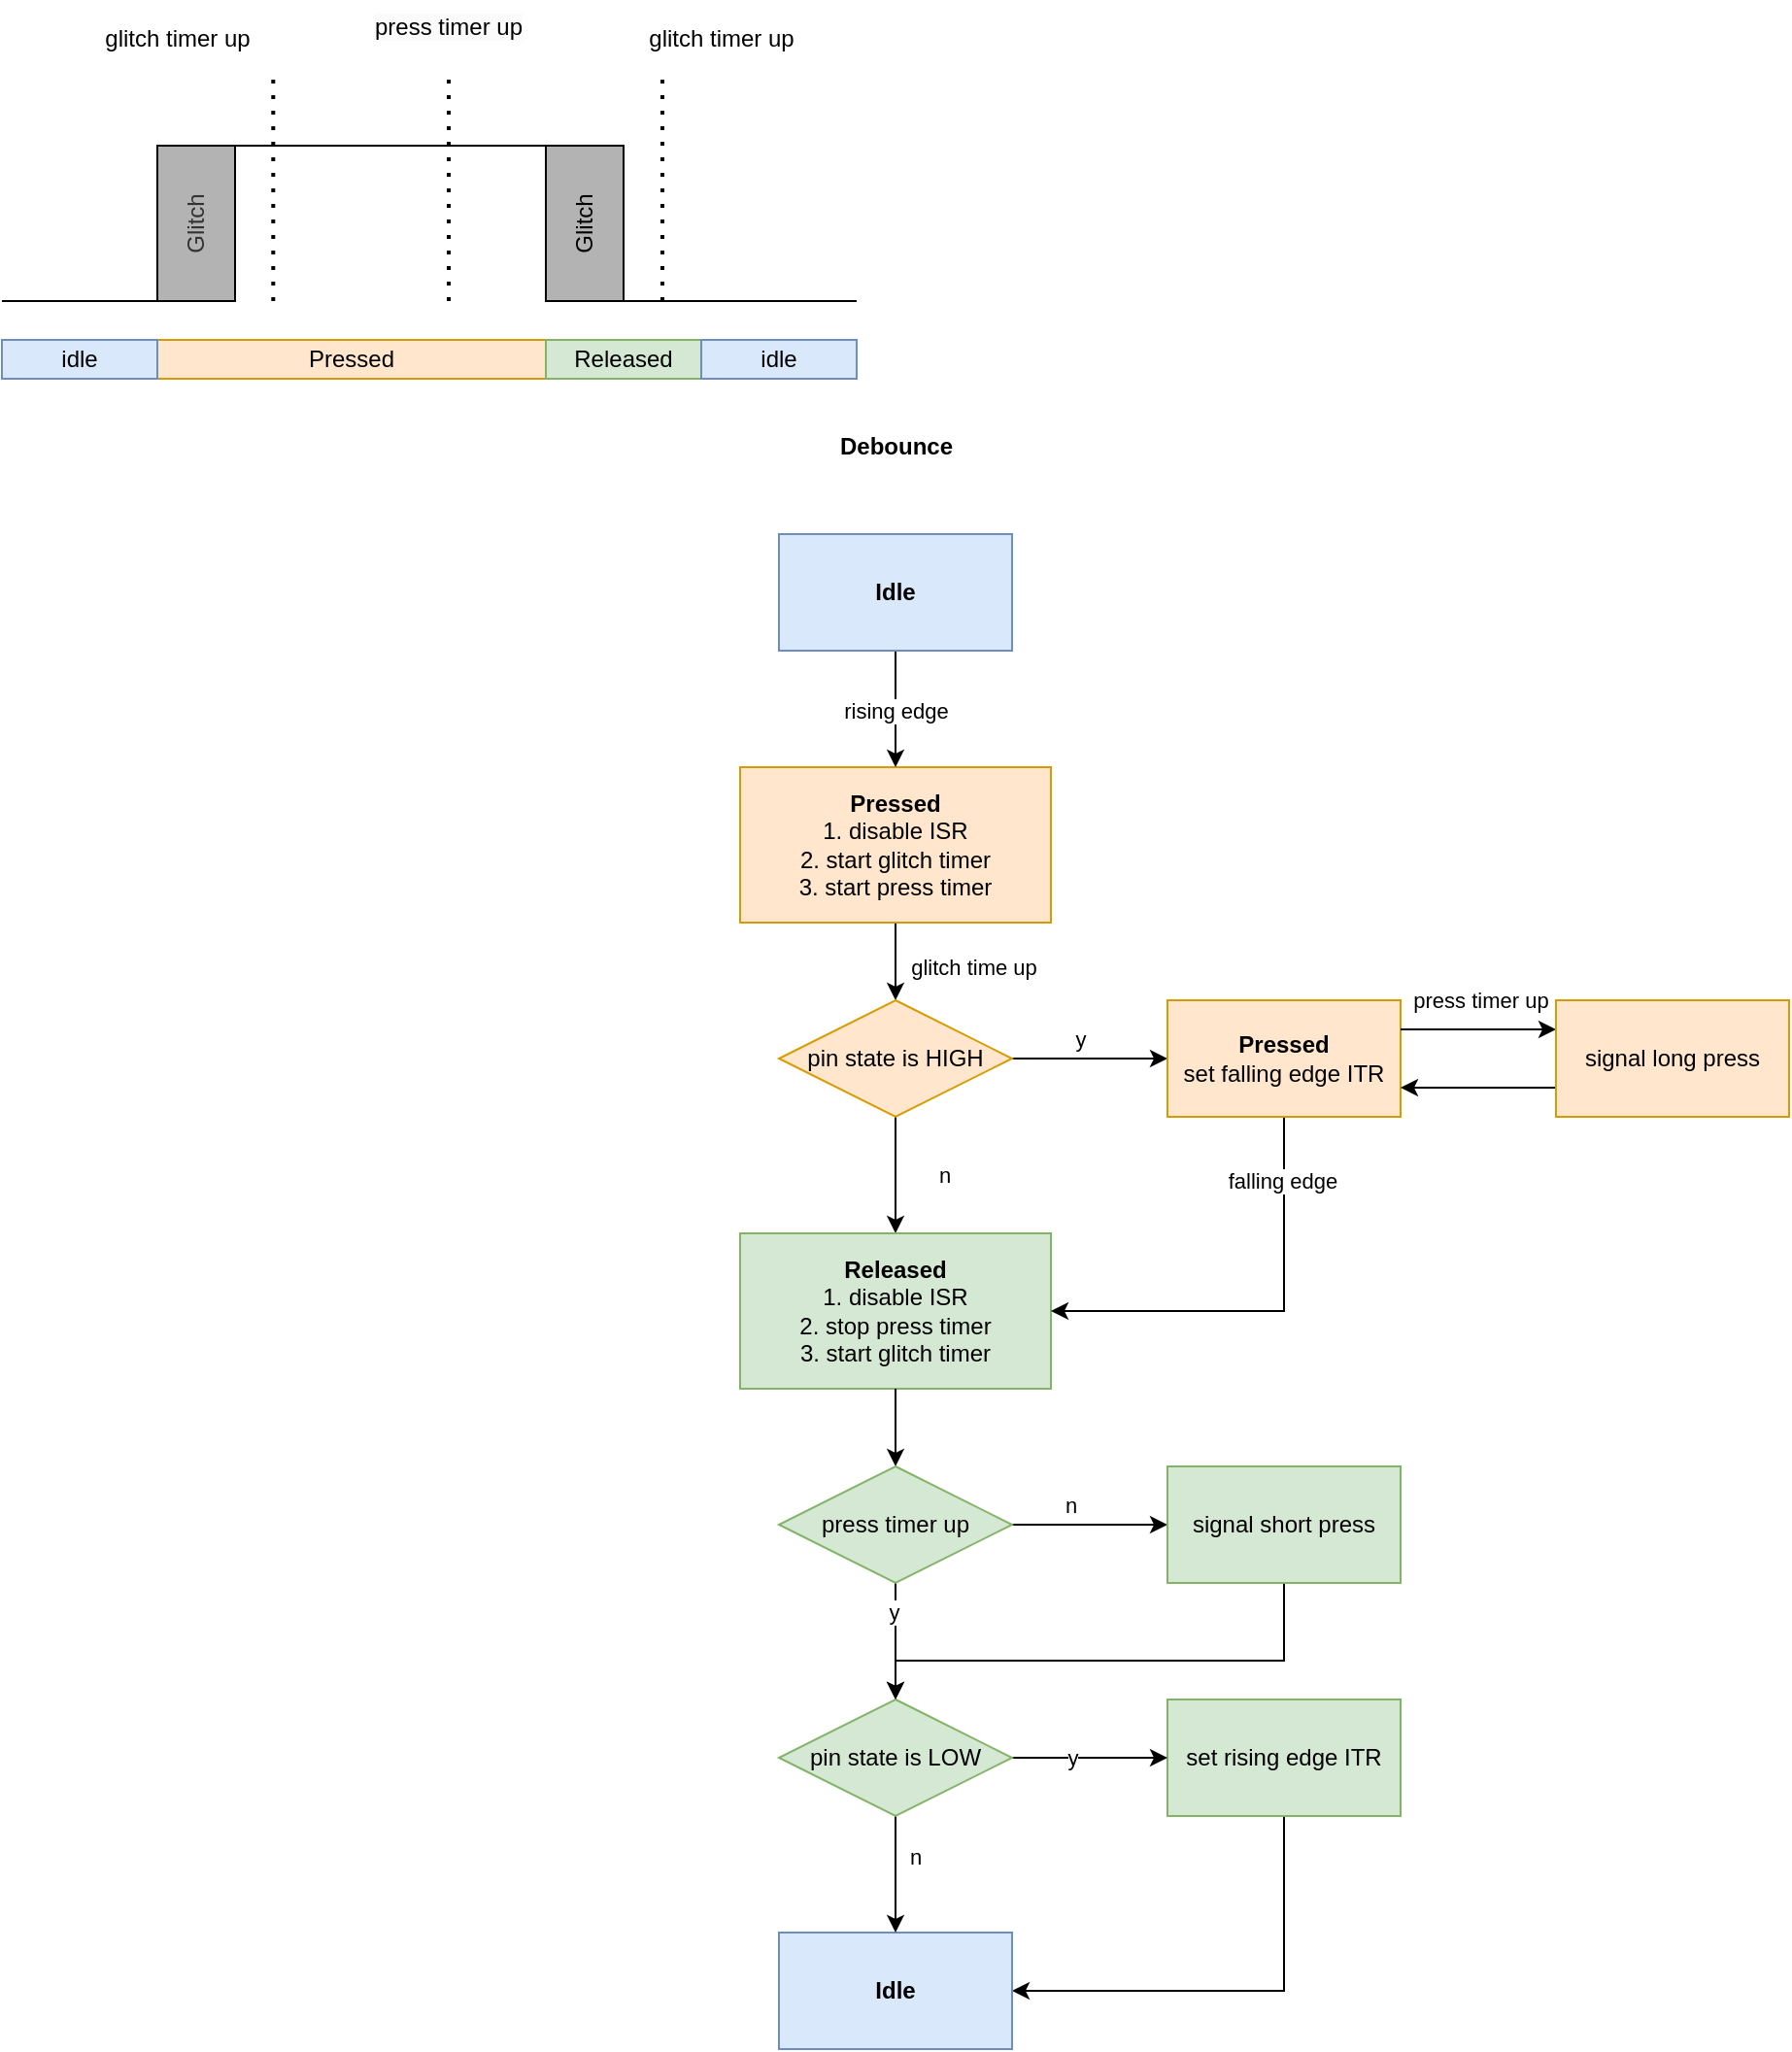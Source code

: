 <mxfile version="23.0.2" type="device">
  <diagram name="Page-1" id="S911AWhqQnQxeLxjynfL">
    <mxGraphModel dx="1195" dy="1797" grid="1" gridSize="10" guides="1" tooltips="1" connect="1" arrows="1" fold="1" page="1" pageScale="1" pageWidth="850" pageHeight="1100" math="0" shadow="0">
      <root>
        <mxCell id="0" />
        <mxCell id="1" parent="0" />
        <mxCell id="Qu_YVOTzmy-XQbYyuyUb-1" value="Glitch" style="rounded=0;whiteSpace=wrap;html=1;fillColor=#B3B3B3;fontColor=#333333;strokeColor=#000000;horizontal=0;" parent="1" vertex="1">
          <mxGeometry x="200" y="40" width="40" height="80" as="geometry" />
        </mxCell>
        <mxCell id="Qu_YVOTzmy-XQbYyuyUb-4" value="" style="endArrow=none;html=1;rounded=0;entryX=0;entryY=0;entryDx=0;entryDy=0;exitX=1;exitY=0;exitDx=0;exitDy=0;" parent="1" source="Qu_YVOTzmy-XQbYyuyUb-1" target="Qu_YVOTzmy-XQbYyuyUb-9" edge="1">
          <mxGeometry width="50" height="50" relative="1" as="geometry">
            <mxPoint x="250" y="40" as="sourcePoint" />
            <mxPoint x="360" y="40" as="targetPoint" />
          </mxGeometry>
        </mxCell>
        <mxCell id="Qu_YVOTzmy-XQbYyuyUb-5" value="" style="endArrow=none;html=1;rounded=0;exitX=1;exitY=1;exitDx=0;exitDy=0;" parent="1" source="Qu_YVOTzmy-XQbYyuyUb-9" edge="1">
          <mxGeometry width="50" height="50" relative="1" as="geometry">
            <mxPoint x="440" y="120" as="sourcePoint" />
            <mxPoint x="560" y="120" as="targetPoint" />
          </mxGeometry>
        </mxCell>
        <mxCell id="Qu_YVOTzmy-XQbYyuyUb-6" value="" style="endArrow=none;html=1;rounded=0;entryX=0;entryY=1;entryDx=0;entryDy=0;" parent="1" target="Qu_YVOTzmy-XQbYyuyUb-1" edge="1">
          <mxGeometry width="50" height="50" relative="1" as="geometry">
            <mxPoint x="120" y="120" as="sourcePoint" />
            <mxPoint x="200" y="120" as="targetPoint" />
          </mxGeometry>
        </mxCell>
        <mxCell id="Qu_YVOTzmy-XQbYyuyUb-9" value="Glitch" style="rounded=0;whiteSpace=wrap;html=1;fillColor=#B3B3B3;horizontal=0;" parent="1" vertex="1">
          <mxGeometry x="400" y="40" width="40" height="80" as="geometry" />
        </mxCell>
        <mxCell id="Qu_YVOTzmy-XQbYyuyUb-13" value="" style="edgeStyle=orthogonalEdgeStyle;rounded=0;orthogonalLoop=1;jettySize=auto;html=1;" parent="1" source="Qu_YVOTzmy-XQbYyuyUb-11" target="Qu_YVOTzmy-XQbYyuyUb-33" edge="1">
          <mxGeometry relative="1" as="geometry">
            <mxPoint x="580" y="480" as="targetPoint" />
          </mxGeometry>
        </mxCell>
        <mxCell id="Qu_YVOTzmy-XQbYyuyUb-21" value="glitch time up" style="edgeLabel;html=1;align=center;verticalAlign=middle;resizable=0;points=[];" parent="Qu_YVOTzmy-XQbYyuyUb-13" vertex="1" connectable="0">
          <mxGeometry x="-0.305" y="2" relative="1" as="geometry">
            <mxPoint x="38" y="9" as="offset" />
          </mxGeometry>
        </mxCell>
        <mxCell id="Qu_YVOTzmy-XQbYyuyUb-11" value="&lt;div style=&quot;&quot;&gt;&lt;b style=&quot;border-color: var(--border-color);&quot;&gt;Pressed&lt;/b&gt;&lt;br&gt;&lt;/div&gt;1. disable ISR&lt;br&gt;2. start glitch timer&lt;br&gt;&lt;div style=&quot;&quot;&gt;&lt;span style=&quot;background-color: initial;&quot;&gt;3. start press timer&lt;/span&gt;&lt;/div&gt;" style="whiteSpace=wrap;html=1;fillColor=#ffe6cc;strokeColor=#d79b00;align=center;" parent="1" vertex="1">
          <mxGeometry x="500" y="360" width="160" height="80" as="geometry" />
        </mxCell>
        <mxCell id="Qu_YVOTzmy-XQbYyuyUb-17" value="" style="edgeStyle=orthogonalEdgeStyle;rounded=0;orthogonalLoop=1;jettySize=auto;html=1;" parent="1" source="Qu_YVOTzmy-XQbYyuyUb-33" target="Qu_YVOTzmy-XQbYyuyUb-16" edge="1">
          <mxGeometry relative="1" as="geometry">
            <mxPoint x="580" y="540" as="sourcePoint" />
          </mxGeometry>
        </mxCell>
        <mxCell id="Qu_YVOTzmy-XQbYyuyUb-18" value="n" style="edgeLabel;html=1;align=center;verticalAlign=middle;resizable=0;points=[];" parent="Qu_YVOTzmy-XQbYyuyUb-17" vertex="1" connectable="0">
          <mxGeometry x="-0.305" y="1" relative="1" as="geometry">
            <mxPoint x="24" y="9" as="offset" />
          </mxGeometry>
        </mxCell>
        <mxCell id="Qu_YVOTzmy-XQbYyuyUb-29" value="" style="edgeStyle=orthogonalEdgeStyle;rounded=0;orthogonalLoop=1;jettySize=auto;html=1;" parent="1" source="Qu_YVOTzmy-XQbYyuyUb-33" target="Qu_YVOTzmy-XQbYyuyUb-28" edge="1">
          <mxGeometry relative="1" as="geometry">
            <mxPoint x="640" y="510" as="sourcePoint" />
          </mxGeometry>
        </mxCell>
        <mxCell id="Qu_YVOTzmy-XQbYyuyUb-30" value="y" style="edgeLabel;html=1;align=center;verticalAlign=middle;resizable=0;points=[];" parent="Qu_YVOTzmy-XQbYyuyUb-29" vertex="1" connectable="0">
          <mxGeometry x="-0.304" y="1" relative="1" as="geometry">
            <mxPoint x="7" y="-9" as="offset" />
          </mxGeometry>
        </mxCell>
        <mxCell id="Qu_YVOTzmy-XQbYyuyUb-14" value="" style="endArrow=none;dashed=1;html=1;dashPattern=1 3;strokeWidth=2;rounded=0;" parent="1" edge="1">
          <mxGeometry width="50" height="50" relative="1" as="geometry">
            <mxPoint x="259.66" y="120" as="sourcePoint" />
            <mxPoint x="259.66" as="targetPoint" />
          </mxGeometry>
        </mxCell>
        <mxCell id="Qu_YVOTzmy-XQbYyuyUb-15" value="glitch timer up" style="text;html=1;align=center;verticalAlign=middle;resizable=0;points=[];autosize=1;strokeColor=none;fillColor=none;" parent="1" vertex="1">
          <mxGeometry x="160" y="-30" width="100" height="30" as="geometry" />
        </mxCell>
        <mxCell id="Qu_YVOTzmy-XQbYyuyUb-36" value="" style="edgeStyle=orthogonalEdgeStyle;rounded=0;orthogonalLoop=1;jettySize=auto;html=1;" parent="1" source="U8cSozepBEnA9NPqnX6W-5" target="Qu_YVOTzmy-XQbYyuyUb-35" edge="1">
          <mxGeometry relative="1" as="geometry" />
        </mxCell>
        <mxCell id="U8cSozepBEnA9NPqnX6W-7" value="y" style="edgeLabel;html=1;align=center;verticalAlign=middle;resizable=0;points=[];" vertex="1" connectable="0" parent="Qu_YVOTzmy-XQbYyuyUb-36">
          <mxGeometry x="-0.495" y="-1" relative="1" as="geometry">
            <mxPoint as="offset" />
          </mxGeometry>
        </mxCell>
        <mxCell id="Qu_YVOTzmy-XQbYyuyUb-16" value="&lt;b&gt;Released&lt;/b&gt;&lt;br&gt;&lt;div style=&quot;&quot;&gt;&lt;span style=&quot;background-color: initial;&quot;&gt;1. disable ISR&lt;/span&gt;&lt;/div&gt;&lt;div style=&quot;&quot;&gt;&lt;span style=&quot;background-color: initial;&quot;&gt;2. stop press timer&lt;/span&gt;&lt;/div&gt;&lt;div style=&quot;&quot;&gt;&lt;span style=&quot;background-color: initial;&quot;&gt;3. start glitch timer&lt;/span&gt;&lt;/div&gt;" style="whiteSpace=wrap;html=1;fillColor=#d5e8d4;strokeColor=#82b366;align=center;" parent="1" vertex="1">
          <mxGeometry x="500" y="600" width="160" height="80" as="geometry" />
        </mxCell>
        <mxCell id="Qu_YVOTzmy-XQbYyuyUb-39" style="edgeStyle=orthogonalEdgeStyle;rounded=0;orthogonalLoop=1;jettySize=auto;html=1;entryX=1;entryY=0.5;entryDx=0;entryDy=0;" parent="1" source="Qu_YVOTzmy-XQbYyuyUb-19" target="Qu_YVOTzmy-XQbYyuyUb-23" edge="1">
          <mxGeometry relative="1" as="geometry">
            <Array as="points">
              <mxPoint x="780" y="990" />
            </Array>
          </mxGeometry>
        </mxCell>
        <mxCell id="Qu_YVOTzmy-XQbYyuyUb-19" value="set rising edge ITR" style="whiteSpace=wrap;html=1;fillColor=#d5e8d4;strokeColor=#82b366;" parent="1" vertex="1">
          <mxGeometry x="720" y="840" width="120" height="60" as="geometry" />
        </mxCell>
        <mxCell id="Qu_YVOTzmy-XQbYyuyUb-23" value="&lt;b&gt;Idle&lt;/b&gt;" style="whiteSpace=wrap;html=1;fillColor=#dae8fc;strokeColor=#6c8ebf;" parent="1" vertex="1">
          <mxGeometry x="520" y="960" width="120" height="60" as="geometry" />
        </mxCell>
        <mxCell id="Qu_YVOTzmy-XQbYyuyUb-26" value="" style="edgeStyle=orthogonalEdgeStyle;rounded=0;orthogonalLoop=1;jettySize=auto;html=1;" parent="1" source="Qu_YVOTzmy-XQbYyuyUb-25" target="Qu_YVOTzmy-XQbYyuyUb-11" edge="1">
          <mxGeometry relative="1" as="geometry" />
        </mxCell>
        <mxCell id="Qu_YVOTzmy-XQbYyuyUb-27" value="rising edge" style="edgeLabel;html=1;align=center;verticalAlign=middle;resizable=0;points=[];" parent="Qu_YVOTzmy-XQbYyuyUb-26" vertex="1" connectable="0">
          <mxGeometry x="-0.489" y="-2" relative="1" as="geometry">
            <mxPoint x="2" y="15" as="offset" />
          </mxGeometry>
        </mxCell>
        <mxCell id="Qu_YVOTzmy-XQbYyuyUb-25" value="&lt;b&gt;Idle&lt;/b&gt;" style="whiteSpace=wrap;html=1;fillColor=#dae8fc;strokeColor=#6c8ebf;" parent="1" vertex="1">
          <mxGeometry x="520" y="240" width="120" height="60" as="geometry" />
        </mxCell>
        <mxCell id="Qu_YVOTzmy-XQbYyuyUb-31" style="edgeStyle=orthogonalEdgeStyle;rounded=0;orthogonalLoop=1;jettySize=auto;html=1;entryX=1;entryY=0.5;entryDx=0;entryDy=0;" parent="1" source="Qu_YVOTzmy-XQbYyuyUb-28" target="Qu_YVOTzmy-XQbYyuyUb-16" edge="1">
          <mxGeometry relative="1" as="geometry">
            <Array as="points">
              <mxPoint x="780" y="640" />
            </Array>
          </mxGeometry>
        </mxCell>
        <mxCell id="Qu_YVOTzmy-XQbYyuyUb-34" value="falling edge" style="edgeLabel;html=1;align=center;verticalAlign=middle;resizable=0;points=[];" parent="Qu_YVOTzmy-XQbYyuyUb-31" vertex="1" connectable="0">
          <mxGeometry x="-0.704" y="-1" relative="1" as="geometry">
            <mxPoint as="offset" />
          </mxGeometry>
        </mxCell>
        <mxCell id="Qu_YVOTzmy-XQbYyuyUb-28" value="&lt;b&gt;Pressed&lt;/b&gt;&lt;br&gt;set falling edge ITR" style="whiteSpace=wrap;html=1;fillColor=#ffe6cc;strokeColor=#d79b00;" parent="1" vertex="1">
          <mxGeometry x="720" y="480" width="120" height="60" as="geometry" />
        </mxCell>
        <mxCell id="Qu_YVOTzmy-XQbYyuyUb-33" value="pin state is HIGH" style="rhombus;whiteSpace=wrap;html=1;fillColor=#ffe6cc;strokeColor=#d79b00;" parent="1" vertex="1">
          <mxGeometry x="520" y="480" width="120" height="60" as="geometry" />
        </mxCell>
        <mxCell id="Qu_YVOTzmy-XQbYyuyUb-37" style="edgeStyle=orthogonalEdgeStyle;rounded=0;orthogonalLoop=1;jettySize=auto;html=1;" parent="1" source="Qu_YVOTzmy-XQbYyuyUb-35" target="Qu_YVOTzmy-XQbYyuyUb-19" edge="1">
          <mxGeometry relative="1" as="geometry" />
        </mxCell>
        <mxCell id="Qu_YVOTzmy-XQbYyuyUb-38" value="y" style="edgeLabel;html=1;align=center;verticalAlign=middle;resizable=0;points=[];" parent="Qu_YVOTzmy-XQbYyuyUb-37" vertex="1" connectable="0">
          <mxGeometry x="-0.232" relative="1" as="geometry">
            <mxPoint as="offset" />
          </mxGeometry>
        </mxCell>
        <mxCell id="Qu_YVOTzmy-XQbYyuyUb-40" value="" style="edgeStyle=orthogonalEdgeStyle;rounded=0;orthogonalLoop=1;jettySize=auto;html=1;" parent="1" source="Qu_YVOTzmy-XQbYyuyUb-35" target="Qu_YVOTzmy-XQbYyuyUb-23" edge="1">
          <mxGeometry relative="1" as="geometry" />
        </mxCell>
        <mxCell id="Qu_YVOTzmy-XQbYyuyUb-41" value="n" style="edgeLabel;html=1;align=center;verticalAlign=middle;resizable=0;points=[];" parent="Qu_YVOTzmy-XQbYyuyUb-40" vertex="1" connectable="0">
          <mxGeometry x="-0.324" relative="1" as="geometry">
            <mxPoint x="10" as="offset" />
          </mxGeometry>
        </mxCell>
        <mxCell id="Qu_YVOTzmy-XQbYyuyUb-35" value="pin state is LOW" style="rhombus;whiteSpace=wrap;html=1;fillColor=#d5e8d4;strokeColor=#82b366;" parent="1" vertex="1">
          <mxGeometry x="520" y="840" width="120" height="60" as="geometry" />
        </mxCell>
        <mxCell id="Qu_YVOTzmy-XQbYyuyUb-42" value="" style="endArrow=none;dashed=1;html=1;dashPattern=1 3;strokeWidth=2;rounded=0;" parent="1" edge="1">
          <mxGeometry width="50" height="50" relative="1" as="geometry">
            <mxPoint x="460" y="120" as="sourcePoint" />
            <mxPoint x="460" as="targetPoint" />
          </mxGeometry>
        </mxCell>
        <mxCell id="Qu_YVOTzmy-XQbYyuyUb-43" value="glitch timer up" style="text;html=1;align=center;verticalAlign=middle;resizable=0;points=[];autosize=1;strokeColor=none;fillColor=none;" parent="1" vertex="1">
          <mxGeometry x="440" y="-30" width="100" height="30" as="geometry" />
        </mxCell>
        <mxCell id="Qu_YVOTzmy-XQbYyuyUb-48" value="Pressed" style="rounded=0;whiteSpace=wrap;html=1;fillColor=#ffe6cc;strokeColor=#d79b00;" parent="1" vertex="1">
          <mxGeometry x="200" y="140" width="200" height="20" as="geometry" />
        </mxCell>
        <mxCell id="Qu_YVOTzmy-XQbYyuyUb-49" value="Released" style="rounded=0;whiteSpace=wrap;html=1;fillColor=#d5e8d4;strokeColor=#82b366;" parent="1" vertex="1">
          <mxGeometry x="400" y="140" width="80" height="20" as="geometry" />
        </mxCell>
        <mxCell id="Qu_YVOTzmy-XQbYyuyUb-50" value="idle" style="rounded=0;whiteSpace=wrap;html=1;fillColor=#dae8fc;strokeColor=#6c8ebf;" parent="1" vertex="1">
          <mxGeometry x="480" y="140" width="80" height="20" as="geometry" />
        </mxCell>
        <mxCell id="Qu_YVOTzmy-XQbYyuyUb-51" value="idle" style="rounded=0;whiteSpace=wrap;html=1;fillColor=#dae8fc;strokeColor=#6c8ebf;" parent="1" vertex="1">
          <mxGeometry x="120" y="140" width="80" height="20" as="geometry" />
        </mxCell>
        <mxCell id="Qu_YVOTzmy-XQbYyuyUb-52" value="Debounce" style="text;html=1;align=center;verticalAlign=middle;resizable=0;points=[];autosize=1;strokeColor=none;fillColor=none;fontStyle=1" parent="1" vertex="1">
          <mxGeometry x="540" y="180" width="80" height="30" as="geometry" />
        </mxCell>
        <mxCell id="U8cSozepBEnA9NPqnX6W-12" value="" style="edgeStyle=orthogonalEdgeStyle;rounded=0;orthogonalLoop=1;jettySize=auto;html=1;exitX=1;exitY=0.25;exitDx=0;exitDy=0;entryX=0;entryY=0.25;entryDx=0;entryDy=0;" edge="1" parent="1" source="Qu_YVOTzmy-XQbYyuyUb-28" target="U8cSozepBEnA9NPqnX6W-1">
          <mxGeometry relative="1" as="geometry">
            <mxPoint x="980" y="420" as="sourcePoint" />
          </mxGeometry>
        </mxCell>
        <mxCell id="U8cSozepBEnA9NPqnX6W-14" value="press timer up" style="edgeLabel;html=1;align=center;verticalAlign=middle;resizable=0;points=[];" vertex="1" connectable="0" parent="U8cSozepBEnA9NPqnX6W-12">
          <mxGeometry x="0.185" relative="1" as="geometry">
            <mxPoint x="-7" y="-15" as="offset" />
          </mxGeometry>
        </mxCell>
        <mxCell id="U8cSozepBEnA9NPqnX6W-16" style="edgeStyle=orthogonalEdgeStyle;rounded=0;orthogonalLoop=1;jettySize=auto;html=1;exitX=0;exitY=0.75;exitDx=0;exitDy=0;entryX=1;entryY=0.75;entryDx=0;entryDy=0;" edge="1" parent="1" source="U8cSozepBEnA9NPqnX6W-1" target="Qu_YVOTzmy-XQbYyuyUb-28">
          <mxGeometry relative="1" as="geometry" />
        </mxCell>
        <mxCell id="U8cSozepBEnA9NPqnX6W-1" value="signal long press" style="whiteSpace=wrap;html=1;fillColor=#ffe6cc;strokeColor=#d79b00;" vertex="1" parent="1">
          <mxGeometry x="920" y="480" width="120" height="60" as="geometry" />
        </mxCell>
        <mxCell id="U8cSozepBEnA9NPqnX6W-6" value="" style="edgeStyle=orthogonalEdgeStyle;rounded=0;orthogonalLoop=1;jettySize=auto;html=1;" edge="1" parent="1" source="Qu_YVOTzmy-XQbYyuyUb-16" target="U8cSozepBEnA9NPqnX6W-5">
          <mxGeometry relative="1" as="geometry">
            <mxPoint x="580" y="680" as="sourcePoint" />
            <mxPoint x="580" y="840" as="targetPoint" />
          </mxGeometry>
        </mxCell>
        <mxCell id="U8cSozepBEnA9NPqnX6W-9" value="" style="edgeStyle=orthogonalEdgeStyle;rounded=0;orthogonalLoop=1;jettySize=auto;html=1;" edge="1" parent="1" source="U8cSozepBEnA9NPqnX6W-5" target="U8cSozepBEnA9NPqnX6W-8">
          <mxGeometry relative="1" as="geometry" />
        </mxCell>
        <mxCell id="U8cSozepBEnA9NPqnX6W-10" value="n" style="edgeLabel;html=1;align=center;verticalAlign=middle;resizable=0;points=[];" vertex="1" connectable="0" parent="U8cSozepBEnA9NPqnX6W-9">
          <mxGeometry x="-0.304" y="-1" relative="1" as="geometry">
            <mxPoint x="2" y="-11" as="offset" />
          </mxGeometry>
        </mxCell>
        <mxCell id="U8cSozepBEnA9NPqnX6W-5" value="press timer up" style="rhombus;whiteSpace=wrap;html=1;fillColor=#d5e8d4;strokeColor=#82b366;" vertex="1" parent="1">
          <mxGeometry x="520" y="720" width="120" height="60" as="geometry" />
        </mxCell>
        <mxCell id="U8cSozepBEnA9NPqnX6W-11" style="edgeStyle=orthogonalEdgeStyle;rounded=0;orthogonalLoop=1;jettySize=auto;html=1;entryX=0.5;entryY=0;entryDx=0;entryDy=0;" edge="1" parent="1" source="U8cSozepBEnA9NPqnX6W-8" target="Qu_YVOTzmy-XQbYyuyUb-35">
          <mxGeometry relative="1" as="geometry">
            <Array as="points">
              <mxPoint x="780" y="820" />
              <mxPoint x="580" y="820" />
            </Array>
          </mxGeometry>
        </mxCell>
        <mxCell id="U8cSozepBEnA9NPqnX6W-8" value="signal short press" style="whiteSpace=wrap;html=1;fillColor=#d5e8d4;strokeColor=#82b366;" vertex="1" parent="1">
          <mxGeometry x="720" y="720" width="120" height="60" as="geometry" />
        </mxCell>
        <mxCell id="U8cSozepBEnA9NPqnX6W-18" value="" style="endArrow=none;dashed=1;html=1;dashPattern=1 3;strokeWidth=2;rounded=0;" edge="1" parent="1">
          <mxGeometry width="50" height="50" relative="1" as="geometry">
            <mxPoint x="350" y="120" as="sourcePoint" />
            <mxPoint x="350" as="targetPoint" />
          </mxGeometry>
        </mxCell>
        <mxCell id="U8cSozepBEnA9NPqnX6W-19" value="&lt;span style=&quot;color: rgb(0, 0, 0); font-family: Helvetica; font-size: 12px; font-style: normal; font-variant-ligatures: normal; font-variant-caps: normal; font-weight: 400; letter-spacing: normal; orphans: 2; text-align: center; text-indent: 0px; text-transform: none; widows: 2; word-spacing: 0px; -webkit-text-stroke-width: 0px; background-color: rgb(251, 251, 251); text-decoration-thickness: initial; text-decoration-style: initial; text-decoration-color: initial; float: none; display: inline !important;&quot;&gt;press timer up&lt;/span&gt;" style="text;whiteSpace=wrap;html=1;" vertex="1" parent="1">
          <mxGeometry x="310" y="-35" width="110" height="40" as="geometry" />
        </mxCell>
      </root>
    </mxGraphModel>
  </diagram>
</mxfile>
